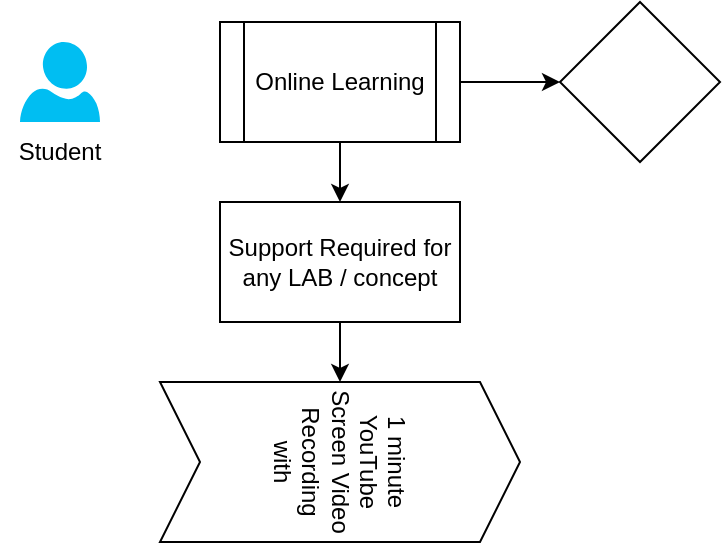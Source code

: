 <mxfile version="22.1.7" type="github">
  <diagram name="Page-1" id="QCRs72QJ7RFpPiSyxYd-">
    <mxGraphModel dx="1434" dy="774" grid="1" gridSize="10" guides="1" tooltips="1" connect="1" arrows="1" fold="1" page="1" pageScale="1" pageWidth="850" pageHeight="1100" math="0" shadow="0">
      <root>
        <mxCell id="0" />
        <mxCell id="1" parent="0" />
        <mxCell id="A36Y3rL2pasFIXy3Kqzp-1" value="" style="verticalLabelPosition=bottom;html=1;verticalAlign=top;align=center;strokeColor=none;fillColor=#00BEF2;shape=mxgraph.azure.user;" parent="1" vertex="1">
          <mxGeometry x="90" y="80" width="40" height="40" as="geometry" />
        </mxCell>
        <mxCell id="A36Y3rL2pasFIXy3Kqzp-8" value="" style="edgeStyle=orthogonalEdgeStyle;rounded=0;orthogonalLoop=1;jettySize=auto;html=1;" parent="1" source="A36Y3rL2pasFIXy3Kqzp-2" target="A36Y3rL2pasFIXy3Kqzp-7" edge="1">
          <mxGeometry relative="1" as="geometry" />
        </mxCell>
        <mxCell id="A36Y3rL2pasFIXy3Kqzp-10" value="" style="edgeStyle=orthogonalEdgeStyle;rounded=0;orthogonalLoop=1;jettySize=auto;html=1;" parent="1" source="A36Y3rL2pasFIXy3Kqzp-2" target="A36Y3rL2pasFIXy3Kqzp-9" edge="1">
          <mxGeometry relative="1" as="geometry" />
        </mxCell>
        <mxCell id="A36Y3rL2pasFIXy3Kqzp-2" value="Online Learning" style="shape=process;whiteSpace=wrap;html=1;backgroundOutline=1;" parent="1" vertex="1">
          <mxGeometry x="190" y="70" width="120" height="60" as="geometry" />
        </mxCell>
        <mxCell id="A36Y3rL2pasFIXy3Kqzp-3" value="Student" style="text;html=1;strokeColor=none;fillColor=none;align=center;verticalAlign=middle;whiteSpace=wrap;rounded=0;" parent="1" vertex="1">
          <mxGeometry x="80" y="120" width="60" height="30" as="geometry" />
        </mxCell>
        <mxCell id="A36Y3rL2pasFIXy3Kqzp-7" value="" style="rhombus;whiteSpace=wrap;html=1;" parent="1" vertex="1">
          <mxGeometry x="360" y="60" width="80" height="80" as="geometry" />
        </mxCell>
        <mxCell id="A36Y3rL2pasFIXy3Kqzp-12" value="" style="edgeStyle=orthogonalEdgeStyle;rounded=0;orthogonalLoop=1;jettySize=auto;html=1;" parent="1" source="A36Y3rL2pasFIXy3Kqzp-9" target="A36Y3rL2pasFIXy3Kqzp-11" edge="1">
          <mxGeometry relative="1" as="geometry" />
        </mxCell>
        <mxCell id="A36Y3rL2pasFIXy3Kqzp-9" value="Support Required for any LAB / concept" style="whiteSpace=wrap;html=1;" parent="1" vertex="1">
          <mxGeometry x="190" y="160" width="120" height="60" as="geometry" />
        </mxCell>
        <mxCell id="A36Y3rL2pasFIXy3Kqzp-11" value="1 minute YouTube Screen Video Recording with " style="shape=step;perimeter=stepPerimeter;whiteSpace=wrap;html=1;fixedSize=1;rotation=90;direction=north;" parent="1" vertex="1">
          <mxGeometry x="210" y="200" width="80" height="180" as="geometry" />
        </mxCell>
      </root>
    </mxGraphModel>
  </diagram>
</mxfile>
